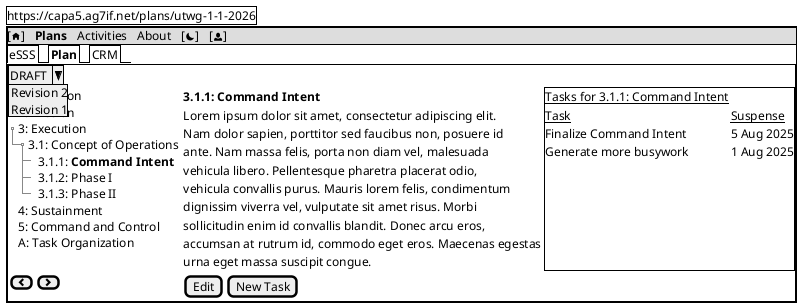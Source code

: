 @startsalt Plan: Plan Tab
{ 
{+ https://capa5.ag7if.net/plans/utwg-1-1-2026 }
{+
{* [<&home>] | <b>Plans</b> | Activities | About | [<&moon>] | [<&person>] }

{/ eSSS | <b>Plan</b> | CRM }
{+
    ^DRAFT^^ Revision 2^^ Revision 1^ 

    {T
    + 1: Situation
    + 2: Mission
    + 3: Execution
    ++ 3.1: Concept of Operations
    +++ 3.1.1: <b>Command Intent</b>
    +++ 3.1.2: Phase I
    +++ 3.1.3: Phase II
    + 4: Sustainment 
    + 5: Command and Control
    + A: Task Organization
    } | {
        <b>3.1.1: Command Intent</b>
        Lorem ipsum dolor sit amet, consectetur adipiscing elit. 
        Nam dolor sapien, porttitor sed faucibus non, posuere id 
        ante. Nam massa felis, porta non diam vel, malesuada 
        vehicula libero. Pellentesque pharetra placerat odio, 
        vehicula convallis purus. Mauris lorem felis, condimentum 
        dignissim viverra vel, vulputate sit amet risus. Morbi
        sollicitudin enim id convallis blandit. Donec arcu eros, 
        accumsan at rutrum id, commodo eget eros. Maecenas egestas 
        urna eget massa suscipit congue.
    } | {+
        <u>Tasks for 3.1.1: Command Intent</u>
        <u>Task</u>             | <u>Suspense</u>
        Finalize Command Intent | 5 Aug 2025
        Generate more busywork  | 1 Aug 2025
        .
        .
        .
        .
        .
        .
    }

    {[<&chevron-left>] | [<&chevron-right>]} | {[Edit] | [New Task]}
}

}
}
@endsalt
